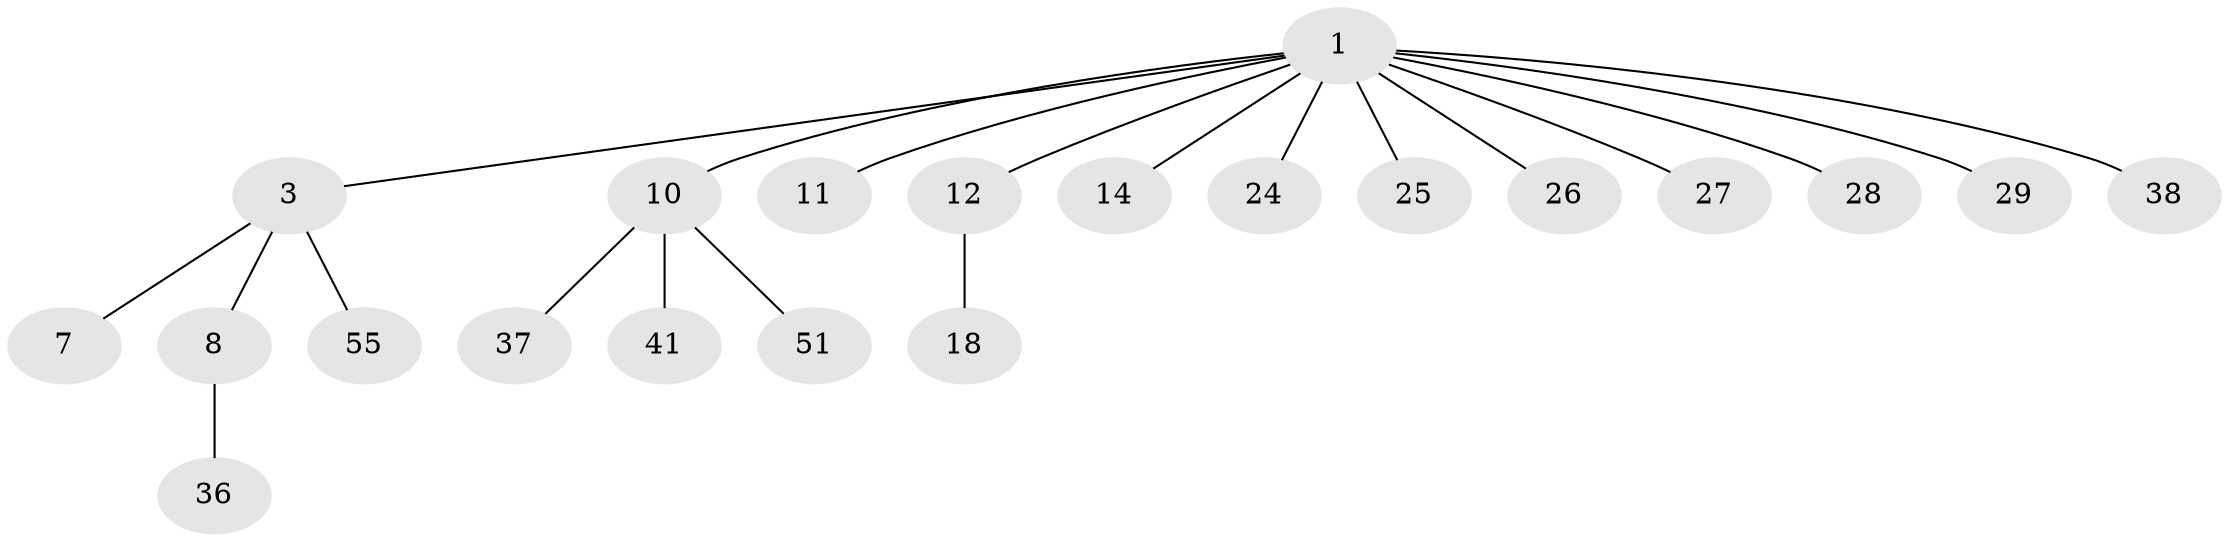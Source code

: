 // original degree distribution, {5: 0.06557377049180328, 3: 0.08196721311475409, 4: 0.11475409836065574, 1: 0.5409836065573771, 2: 0.19672131147540983}
// Generated by graph-tools (version 1.1) at 2025/19/03/04/25 18:19:26]
// undirected, 21 vertices, 20 edges
graph export_dot {
graph [start="1"]
  node [color=gray90,style=filled];
  1 [super="+2+4+42+6+23"];
  3 [super="+5+49+30+16"];
  7;
  8 [super="+22+9+21"];
  10 [super="+35+33+50+32"];
  11 [super="+60+34"];
  12 [super="+15"];
  14 [super="+44"];
  18 [super="+58"];
  24;
  25 [super="+39"];
  26;
  27;
  28;
  29 [super="+43"];
  36 [super="+48"];
  37;
  38 [super="+47+53+45"];
  41;
  51 [super="+57"];
  55;
  1 -- 3;
  1 -- 24;
  1 -- 26;
  1 -- 12;
  1 -- 38;
  1 -- 25;
  1 -- 10;
  1 -- 14;
  1 -- 11;
  1 -- 27;
  1 -- 28;
  1 -- 29;
  3 -- 8;
  3 -- 7;
  3 -- 55;
  8 -- 36;
  10 -- 51;
  10 -- 41;
  10 -- 37;
  12 -- 18;
}
